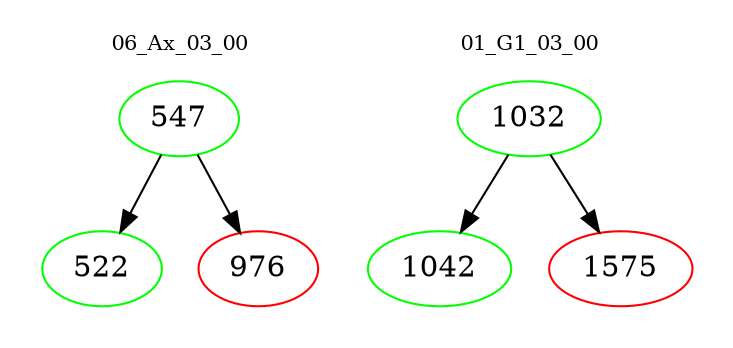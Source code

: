 digraph{
subgraph cluster_0 {
color = white
label = "06_Ax_03_00";
fontsize=10;
T0_547 [label="547", color="green"]
T0_547 -> T0_522 [color="black"]
T0_522 [label="522", color="green"]
T0_547 -> T0_976 [color="black"]
T0_976 [label="976", color="red"]
}
subgraph cluster_1 {
color = white
label = "01_G1_03_00";
fontsize=10;
T1_1032 [label="1032", color="green"]
T1_1032 -> T1_1042 [color="black"]
T1_1042 [label="1042", color="green"]
T1_1032 -> T1_1575 [color="black"]
T1_1575 [label="1575", color="red"]
}
}
